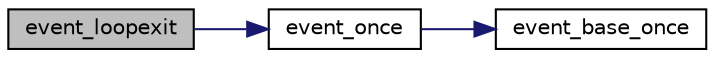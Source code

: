 digraph "event_loopexit"
{
 // LATEX_PDF_SIZE
  edge [fontname="Helvetica",fontsize="10",labelfontname="Helvetica",labelfontsize="10"];
  node [fontname="Helvetica",fontsize="10",shape=record];
  rankdir="LR";
  Node10 [label="event_loopexit",height=0.2,width=0.4,color="black", fillcolor="grey75", style="filled", fontcolor="black",tooltip=" "];
  Node10 -> Node11 [color="midnightblue",fontsize="10",style="solid",fontname="Helvetica"];
  Node11 [label="event_once",height=0.2,width=0.4,color="black", fillcolor="white", style="filled",URL="$event__compat_8h.html#aa7139d18495e80b2e31961c1c553d45e",tooltip=" "];
  Node11 -> Node12 [color="midnightblue",fontsize="10",style="solid",fontname="Helvetica"];
  Node12 [label="event_base_once",height=0.2,width=0.4,color="black", fillcolor="white", style="filled",URL="$event2_2event_8h.html#a5f4f70904b45eef26c4a8605fe706a32",tooltip=" "];
}
